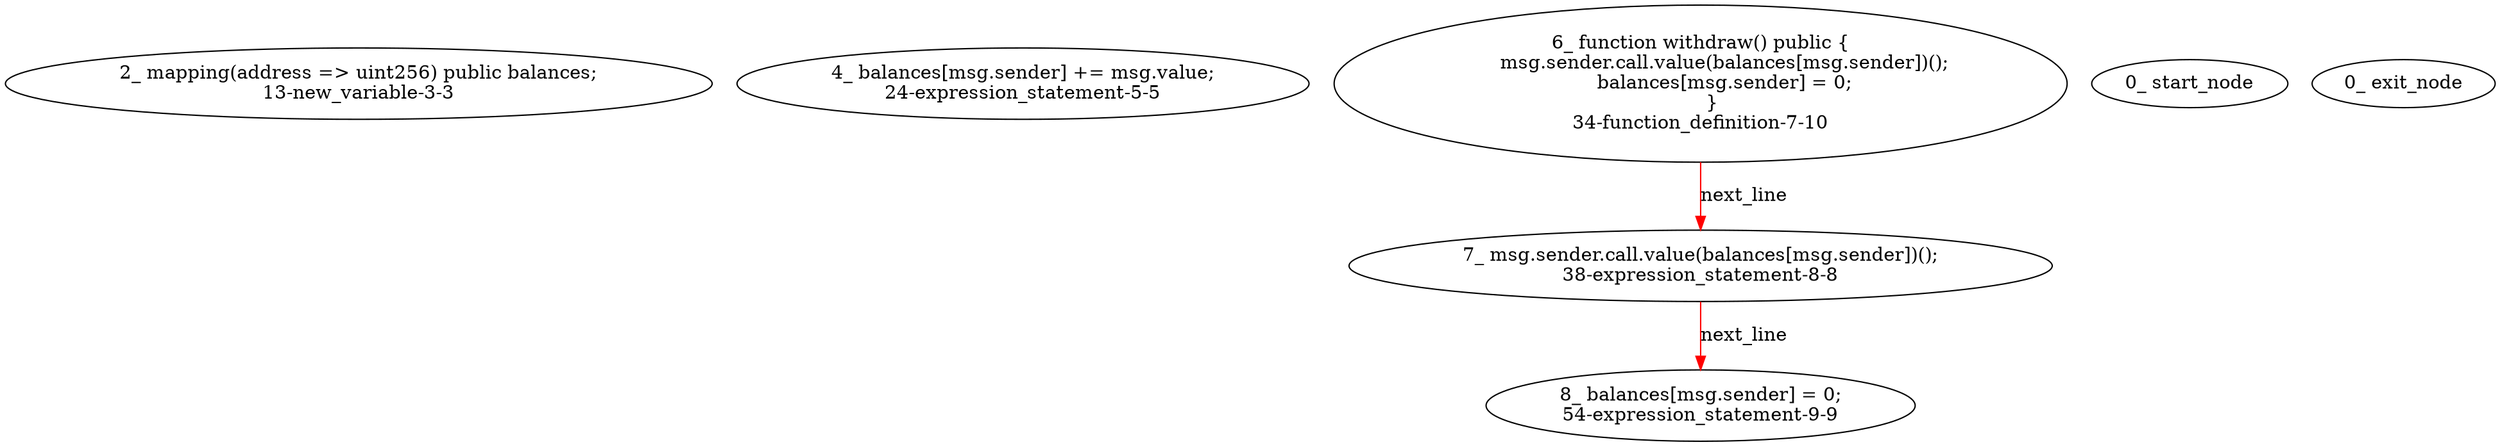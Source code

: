 digraph  {
13 [label="2_ mapping(address => uint256) public balances;\n13-new_variable-3-3", method="", type_label=new_variable];
24 [label="4_ balances[msg.sender] += msg.value;\n24-expression_statement-5-5", method="", type_label=expression_statement];
34 [label="6_ function withdraw() public {\n        msg.sender.call.value(balances[msg.sender])();\n        balances[msg.sender] = 0;\n    }\n34-function_definition-7-10", method="withdraw()", type_label=function_definition];
38 [label="7_ msg.sender.call.value(balances[msg.sender])();\n38-expression_statement-8-8", method="withdraw()", type_label=expression_statement];
54 [label="8_ balances[msg.sender] = 0;\n54-expression_statement-9-9", method="withdraw()", type_label=expression_statement];
1 [label="0_ start_node", method="", type_label=start];
2 [label="0_ exit_node", method="", type_label=exit];
34 -> 38  [color=red, controlflow_type=next_line, edge_type=CFG_edge, key=0, label=next_line];
38 -> 54  [color=red, controlflow_type=next_line, edge_type=CFG_edge, key=0, label=next_line];
}
